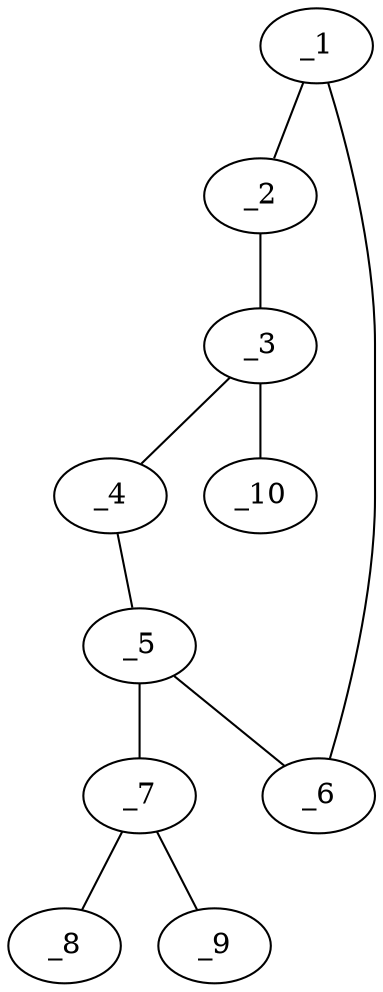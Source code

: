 graph molid600388 {
	_1	 [charge=0,
		chem=1,
		symbol="C  ",
		x="4.5981",
		y="-1.25"];
	_2	 [charge=0,
		chem=1,
		symbol="C  ",
		x="3.7321",
		y="-1.75"];
	_1 -- _2	 [valence=1];
	_6	 [charge=0,
		chem=1,
		symbol="C  ",
		x="4.5981",
		y="-0.25"];
	_1 -- _6	 [valence=2];
	_3	 [charge=0,
		chem=1,
		symbol="C  ",
		x="2.866",
		y="-1.25"];
	_2 -- _3	 [valence=2];
	_4	 [charge=0,
		chem=4,
		symbol="N  ",
		x="2.866",
		y="-0.25"];
	_3 -- _4	 [valence=1];
	_10	 [charge=0,
		chem=1,
		symbol="C  ",
		x=2,
		y="-1.75"];
	_3 -- _10	 [valence=1];
	_5	 [charge=0,
		chem=1,
		symbol="C  ",
		x="3.7321",
		y="0.25"];
	_4 -- _5	 [valence=2];
	_5 -- _6	 [valence=1];
	_7	 [charge=0,
		chem=1,
		symbol="C  ",
		x="3.7321",
		y="1.25"];
	_5 -- _7	 [valence=1];
	_8	 [charge=0,
		chem=2,
		symbol="O  ",
		x="4.5981",
		y="1.75"];
	_7 -- _8	 [valence=1];
	_9	 [charge=0,
		chem=1,
		symbol="C  ",
		x="2.866",
		y="1.75"];
	_7 -- _9	 [valence=1];
}
